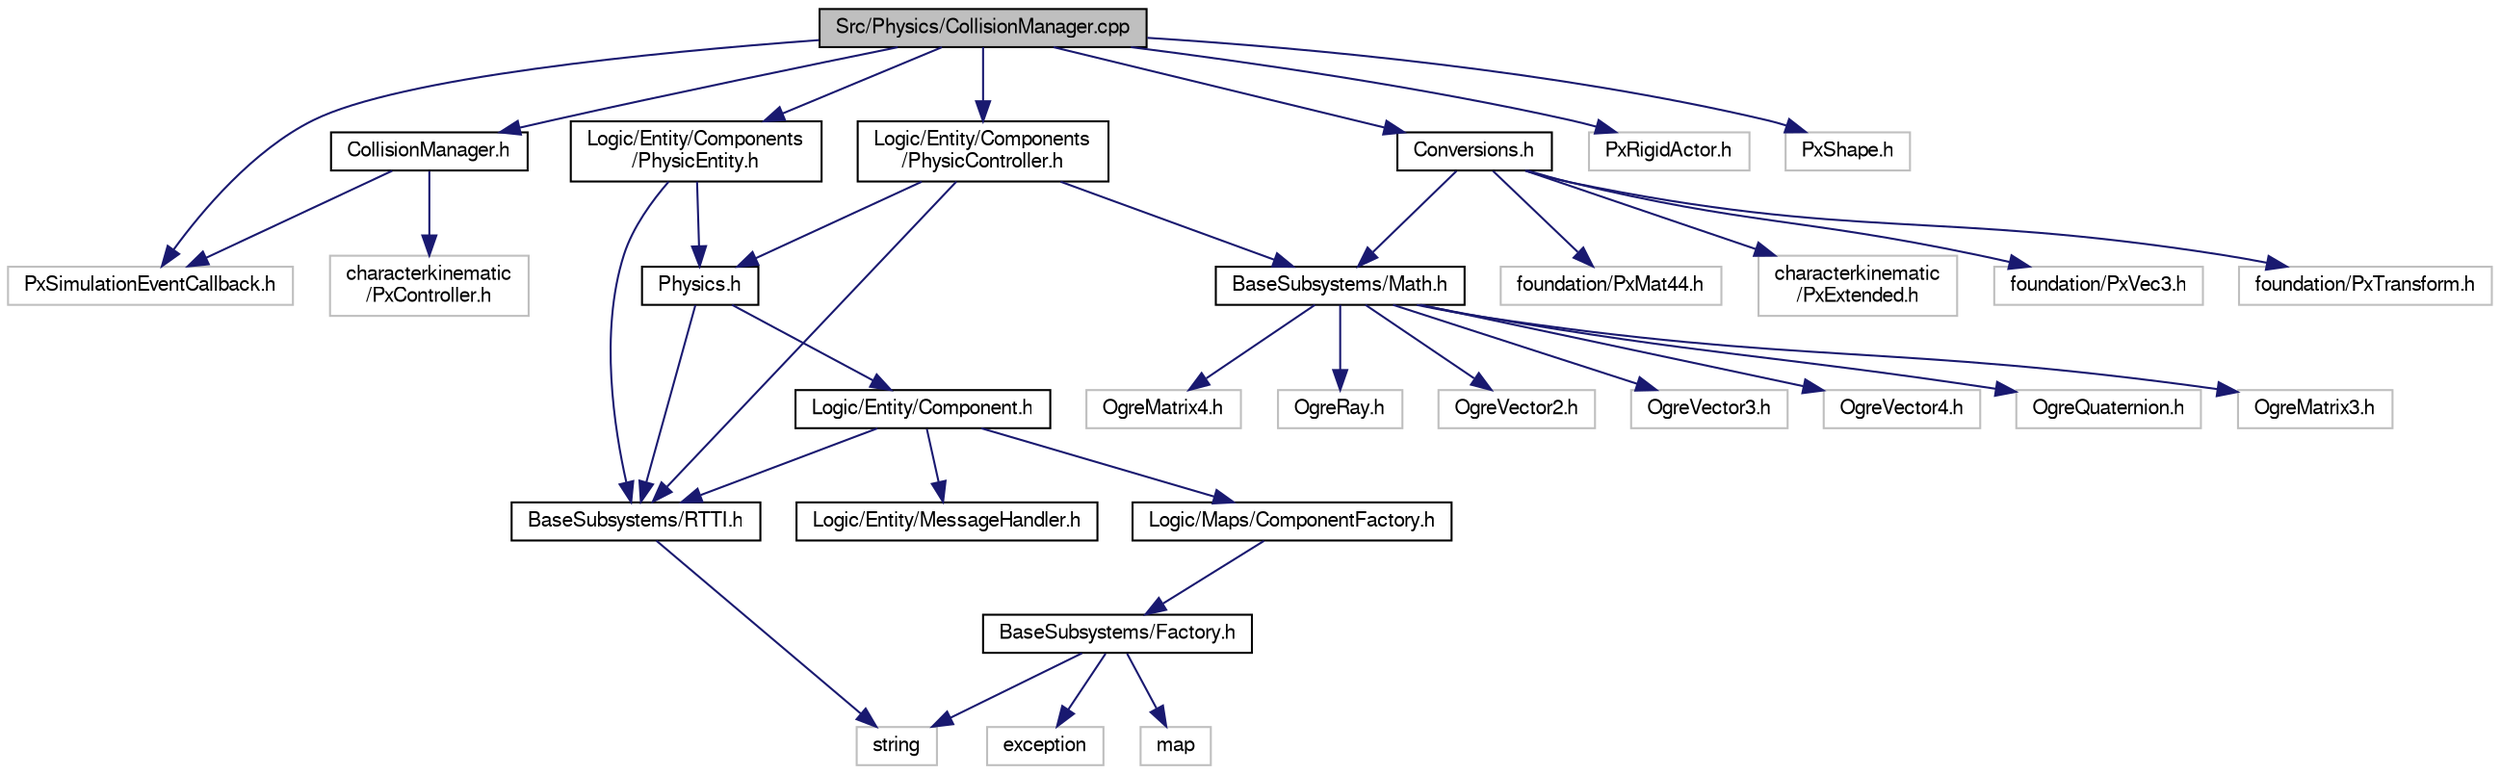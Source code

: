 digraph "Src/Physics/CollisionManager.cpp"
{
  edge [fontname="FreeSans",fontsize="10",labelfontname="FreeSans",labelfontsize="10"];
  node [fontname="FreeSans",fontsize="10",shape=record];
  Node1 [label="Src/Physics/CollisionManager.cpp",height=0.2,width=0.4,color="black", fillcolor="grey75", style="filled", fontcolor="black"];
  Node1 -> Node2 [color="midnightblue",fontsize="10",style="solid",fontname="FreeSans"];
  Node2 [label="CollisionManager.h",height=0.2,width=0.4,color="black", fillcolor="white", style="filled",URL="$_collision_manager_8h.html",tooltip="Contiene la declaración del gestor de colisiones. "];
  Node2 -> Node3 [color="midnightblue",fontsize="10",style="solid",fontname="FreeSans"];
  Node3 [label="PxSimulationEventCallback.h",height=0.2,width=0.4,color="grey75", fillcolor="white", style="filled"];
  Node2 -> Node4 [color="midnightblue",fontsize="10",style="solid",fontname="FreeSans"];
  Node4 [label="characterkinematic\l/PxController.h",height=0.2,width=0.4,color="grey75", fillcolor="white", style="filled"];
  Node1 -> Node5 [color="midnightblue",fontsize="10",style="solid",fontname="FreeSans"];
  Node5 [label="Logic/Entity/Components\l/PhysicController.h",height=0.2,width=0.4,color="black", fillcolor="white", style="filled",URL="$_physic_controller_8h.html",tooltip="Contiene la declaraciï¿œn del componente que se utiliza para representar jugadores y enemigos en el m..."];
  Node5 -> Node6 [color="midnightblue",fontsize="10",style="solid",fontname="FreeSans"];
  Node6 [label="BaseSubsystems/RTTI.h",height=0.2,width=0.4,color="black", fillcolor="white", style="filled",URL="$_r_t_t_i_8h_source.html"];
  Node6 -> Node7 [color="midnightblue",fontsize="10",style="solid",fontname="FreeSans"];
  Node7 [label="string",height=0.2,width=0.4,color="grey75", fillcolor="white", style="filled"];
  Node5 -> Node8 [color="midnightblue",fontsize="10",style="solid",fontname="FreeSans"];
  Node8 [label="Physics.h",height=0.2,width=0.4,color="black", fillcolor="white", style="filled",URL="$_physics_8h.html",tooltip="Contiene la declaraciï¿œn de una clase abstracta de la que deben heredar todos los componentes fï¿œsi..."];
  Node8 -> Node6 [color="midnightblue",fontsize="10",style="solid",fontname="FreeSans"];
  Node8 -> Node9 [color="midnightblue",fontsize="10",style="solid",fontname="FreeSans"];
  Node9 [label="Logic/Entity/Component.h",height=0.2,width=0.4,color="black", fillcolor="white", style="filled",URL="$_component_8h.html",tooltip="Contiene la declaraciï¿œn de la clase base de los componentes. "];
  Node9 -> Node6 [color="midnightblue",fontsize="10",style="solid",fontname="FreeSans"];
  Node9 -> Node10 [color="midnightblue",fontsize="10",style="solid",fontname="FreeSans"];
  Node10 [label="Logic/Maps/ComponentFactory.h",height=0.2,width=0.4,color="black", fillcolor="white", style="filled",URL="$_component_factory_8h.html",tooltip="Contiene la declaración de la clase CComponentFactory, Singleton que almacena los punteros a función ..."];
  Node10 -> Node11 [color="midnightblue",fontsize="10",style="solid",fontname="FreeSans"];
  Node11 [label="BaseSubsystems/Factory.h",height=0.2,width=0.4,color="black", fillcolor="white", style="filled",URL="$_factory_8h.html",tooltip="Contiene la declaraciï¿œn de la plantilla CFactory, factorï¿œa que almacena los punteros a funciï¿œn ..."];
  Node11 -> Node7 [color="midnightblue",fontsize="10",style="solid",fontname="FreeSans"];
  Node11 -> Node12 [color="midnightblue",fontsize="10",style="solid",fontname="FreeSans"];
  Node12 [label="map",height=0.2,width=0.4,color="grey75", fillcolor="white", style="filled"];
  Node11 -> Node13 [color="midnightblue",fontsize="10",style="solid",fontname="FreeSans"];
  Node13 [label="exception",height=0.2,width=0.4,color="grey75", fillcolor="white", style="filled"];
  Node9 -> Node14 [color="midnightblue",fontsize="10",style="solid",fontname="FreeSans"];
  Node14 [label="Logic/Entity/MessageHandler.h",height=0.2,width=0.4,color="black", fillcolor="white", style="filled",URL="$_message_handler_8h_source.html"];
  Node5 -> Node15 [color="midnightblue",fontsize="10",style="solid",fontname="FreeSans"];
  Node15 [label="BaseSubsystems/Math.h",height=0.2,width=0.4,color="black", fillcolor="white", style="filled",URL="$_math_8h.html",tooltip="Este fichero contiene la definición de ciertos tipos de datos utilizados por la aplicación y relacion..."];
  Node15 -> Node16 [color="midnightblue",fontsize="10",style="solid",fontname="FreeSans"];
  Node16 [label="OgreVector2.h",height=0.2,width=0.4,color="grey75", fillcolor="white", style="filled"];
  Node15 -> Node17 [color="midnightblue",fontsize="10",style="solid",fontname="FreeSans"];
  Node17 [label="OgreVector3.h",height=0.2,width=0.4,color="grey75", fillcolor="white", style="filled"];
  Node15 -> Node18 [color="midnightblue",fontsize="10",style="solid",fontname="FreeSans"];
  Node18 [label="OgreVector4.h",height=0.2,width=0.4,color="grey75", fillcolor="white", style="filled"];
  Node15 -> Node19 [color="midnightblue",fontsize="10",style="solid",fontname="FreeSans"];
  Node19 [label="OgreQuaternion.h",height=0.2,width=0.4,color="grey75", fillcolor="white", style="filled"];
  Node15 -> Node20 [color="midnightblue",fontsize="10",style="solid",fontname="FreeSans"];
  Node20 [label="OgreMatrix3.h",height=0.2,width=0.4,color="grey75", fillcolor="white", style="filled"];
  Node15 -> Node21 [color="midnightblue",fontsize="10",style="solid",fontname="FreeSans"];
  Node21 [label="OgreMatrix4.h",height=0.2,width=0.4,color="grey75", fillcolor="white", style="filled"];
  Node15 -> Node22 [color="midnightblue",fontsize="10",style="solid",fontname="FreeSans"];
  Node22 [label="OgreRay.h",height=0.2,width=0.4,color="grey75", fillcolor="white", style="filled"];
  Node1 -> Node23 [color="midnightblue",fontsize="10",style="solid",fontname="FreeSans"];
  Node23 [label="Logic/Entity/Components\l/PhysicEntity.h",height=0.2,width=0.4,color="black", fillcolor="white", style="filled",URL="$_physic_entity_8h.html",tooltip="Contiene la declaraciï¿œn del componente encargado de representar entidades fï¿œsicas simples..."];
  Node23 -> Node8 [color="midnightblue",fontsize="10",style="solid",fontname="FreeSans"];
  Node23 -> Node6 [color="midnightblue",fontsize="10",style="solid",fontname="FreeSans"];
  Node1 -> Node24 [color="midnightblue",fontsize="10",style="solid",fontname="FreeSans"];
  Node24 [label="Conversions.h",height=0.2,width=0.4,color="black", fillcolor="white", style="filled",URL="$_conversions_8h.html",tooltip="Funciones auxiliares para convertir entre los tipos de PhysX y los tipos de la lï¿œgica. "];
  Node24 -> Node25 [color="midnightblue",fontsize="10",style="solid",fontname="FreeSans"];
  Node25 [label="foundation/PxVec3.h",height=0.2,width=0.4,color="grey75", fillcolor="white", style="filled"];
  Node24 -> Node26 [color="midnightblue",fontsize="10",style="solid",fontname="FreeSans"];
  Node26 [label="foundation/PxTransform.h",height=0.2,width=0.4,color="grey75", fillcolor="white", style="filled"];
  Node24 -> Node27 [color="midnightblue",fontsize="10",style="solid",fontname="FreeSans"];
  Node27 [label="foundation/PxMat44.h",height=0.2,width=0.4,color="grey75", fillcolor="white", style="filled"];
  Node24 -> Node28 [color="midnightblue",fontsize="10",style="solid",fontname="FreeSans"];
  Node28 [label="characterkinematic\l/PxExtended.h",height=0.2,width=0.4,color="grey75", fillcolor="white", style="filled"];
  Node24 -> Node15 [color="midnightblue",fontsize="10",style="solid",fontname="FreeSans"];
  Node1 -> Node29 [color="midnightblue",fontsize="10",style="solid",fontname="FreeSans"];
  Node29 [label="PxRigidActor.h",height=0.2,width=0.4,color="grey75", fillcolor="white", style="filled"];
  Node1 -> Node30 [color="midnightblue",fontsize="10",style="solid",fontname="FreeSans"];
  Node30 [label="PxShape.h",height=0.2,width=0.4,color="grey75", fillcolor="white", style="filled"];
  Node1 -> Node3 [color="midnightblue",fontsize="10",style="solid",fontname="FreeSans"];
}
